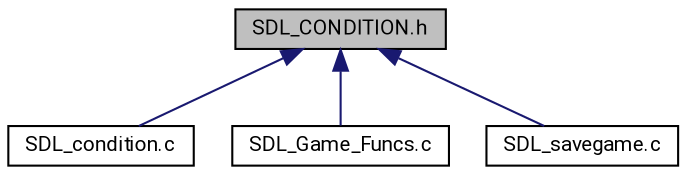 digraph "SDL_CONDITION.h"
{
 // LATEX_PDF_SIZE
  edge [fontname="Roboto",fontsize="10",labelfontname="Roboto",labelfontsize="10"];
  node [fontname="Roboto",fontsize="10",shape=record];
  Node8 [label="SDL_CONDITION.h",height=0.2,width=0.4,color="black", fillcolor="grey75", style="filled", fontcolor="black",tooltip=" "];
  Node8 -> Node9 [dir="back",color="midnightblue",fontsize="10",style="solid",fontname="Roboto"];
  Node9 [label="SDL_condition.c",height=0.2,width=0.4,color="black", fillcolor="white", style="filled",URL="$SDL__condition_8c.html",tooltip="roto zoom"];
  Node8 -> Node10 [dir="back",color="midnightblue",fontsize="10",style="solid",fontname="Roboto"];
  Node10 [label="SDL_Game_Funcs.c",height=0.2,width=0.4,color="black", fillcolor="white", style="filled",URL="$SDL__Game__Funcs_8c.html",tooltip=" "];
  Node8 -> Node11 [dir="back",color="midnightblue",fontsize="10",style="solid",fontname="Roboto"];
  Node11 [label="SDL_savegame.c",height=0.2,width=0.4,color="black", fillcolor="white", style="filled",URL="$SDL__savegame_8c.html",tooltip="save game"];
}
